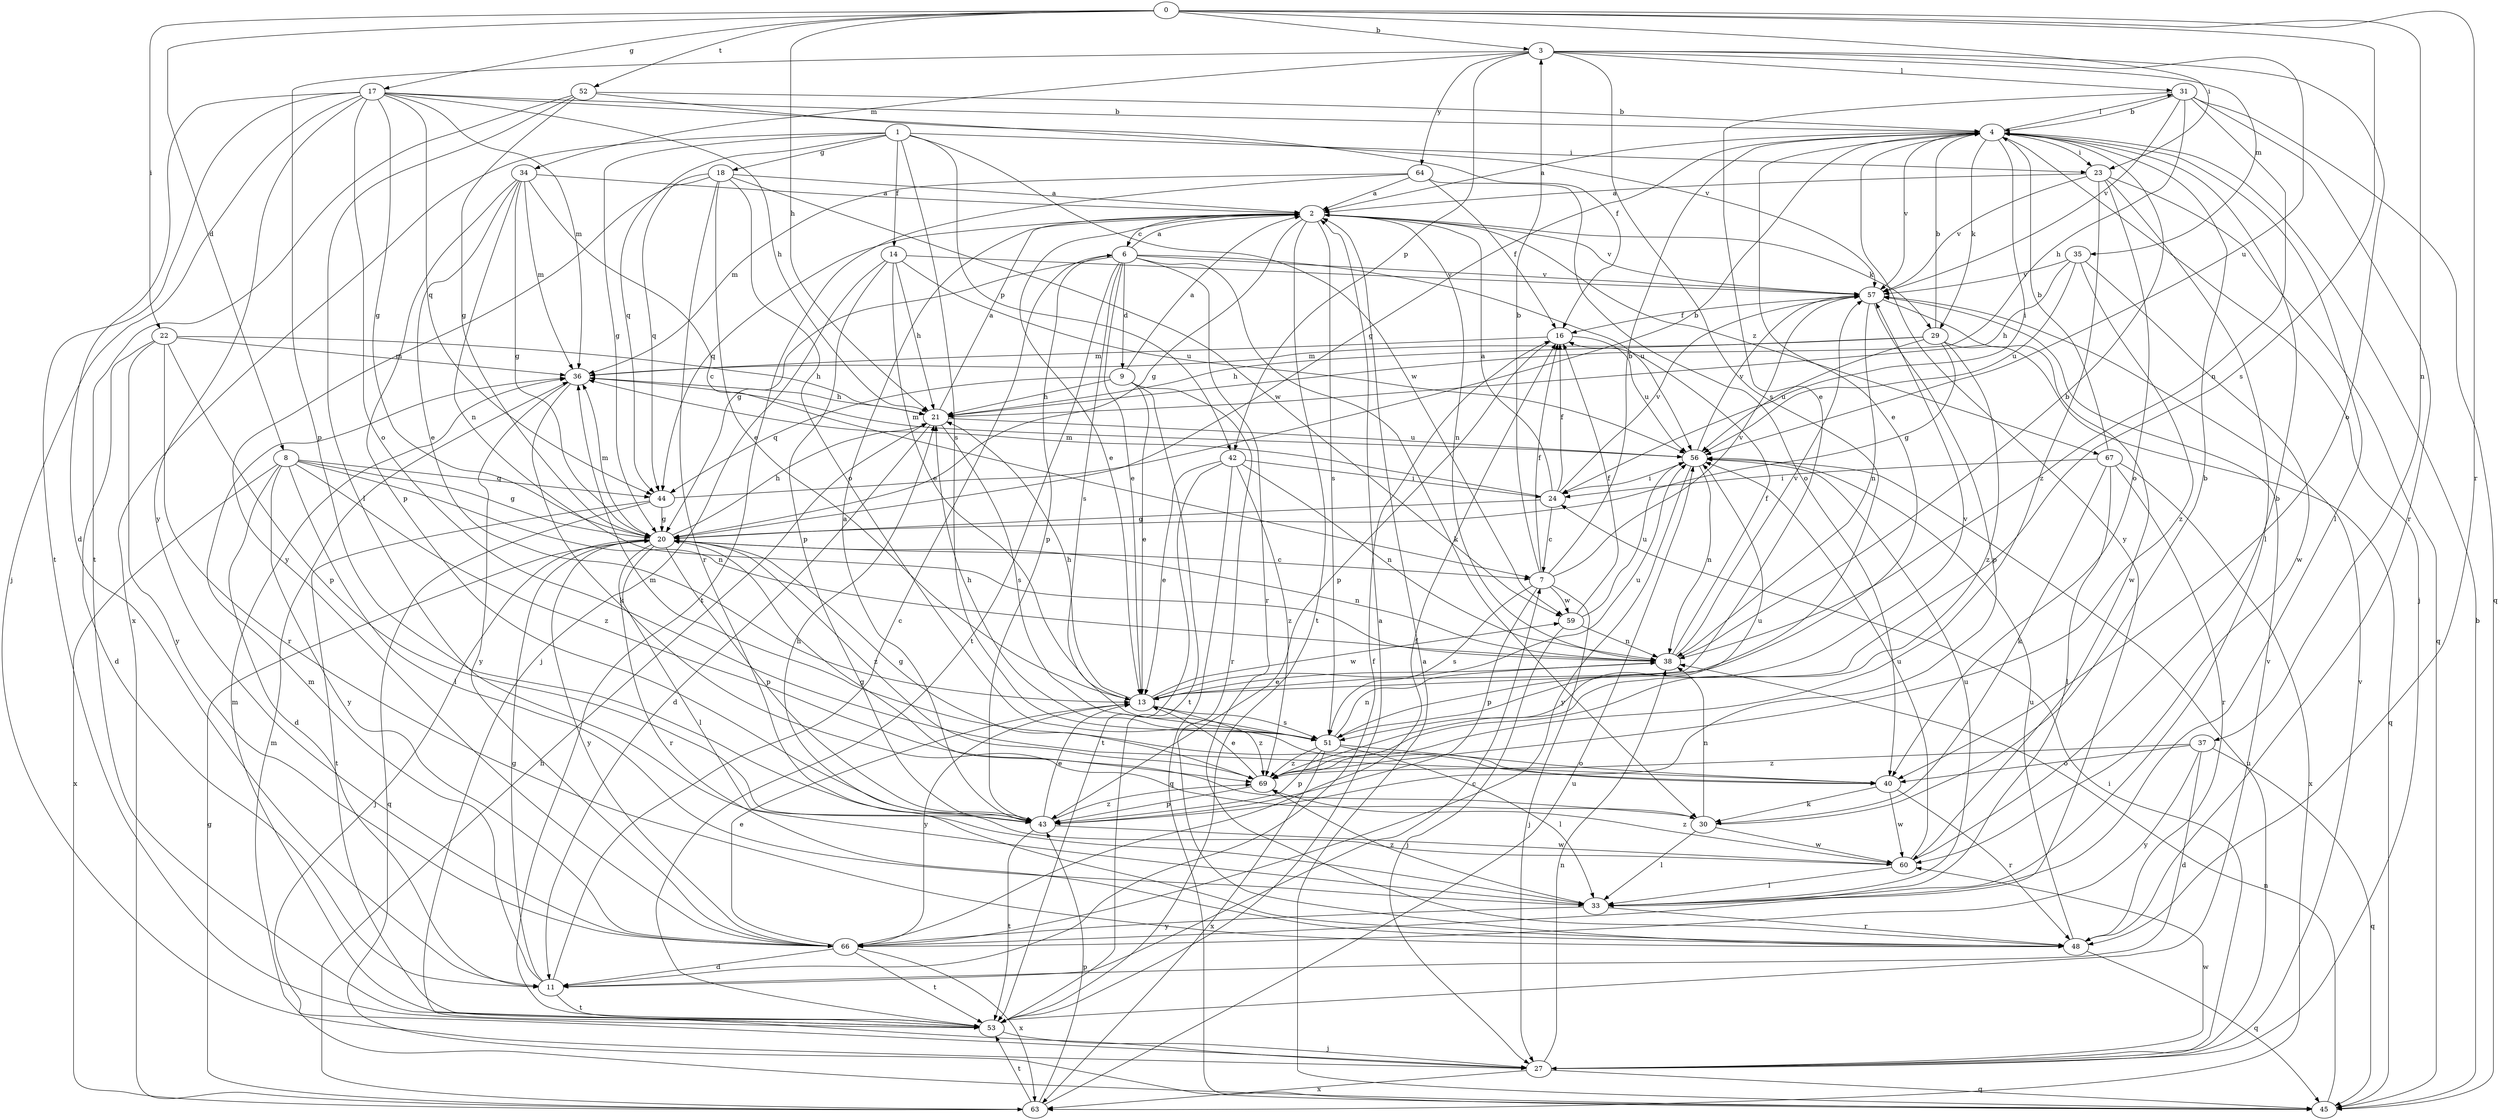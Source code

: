 strict digraph  {
0;
1;
2;
3;
4;
6;
7;
8;
9;
11;
13;
14;
16;
17;
18;
20;
21;
22;
23;
24;
27;
29;
30;
31;
33;
34;
35;
36;
37;
38;
40;
42;
43;
44;
45;
48;
51;
52;
53;
56;
57;
59;
60;
63;
64;
66;
67;
69;
0 -> 3  [label=b];
0 -> 8  [label=d];
0 -> 17  [label=g];
0 -> 21  [label=h];
0 -> 22  [label=i];
0 -> 23  [label=i];
0 -> 37  [label=n];
0 -> 48  [label=r];
0 -> 51  [label=s];
0 -> 52  [label=t];
1 -> 14  [label=f];
1 -> 18  [label=g];
1 -> 20  [label=g];
1 -> 23  [label=i];
1 -> 42  [label=p];
1 -> 44  [label=q];
1 -> 51  [label=s];
1 -> 59  [label=w];
1 -> 63  [label=x];
2 -> 6  [label=c];
2 -> 13  [label=e];
2 -> 20  [label=g];
2 -> 29  [label=k];
2 -> 38  [label=n];
2 -> 44  [label=q];
2 -> 51  [label=s];
2 -> 53  [label=t];
2 -> 57  [label=v];
2 -> 67  [label=z];
3 -> 31  [label=l];
3 -> 34  [label=m];
3 -> 35  [label=m];
3 -> 40  [label=o];
3 -> 42  [label=p];
3 -> 43  [label=p];
3 -> 51  [label=s];
3 -> 56  [label=u];
3 -> 64  [label=y];
4 -> 2  [label=a];
4 -> 13  [label=e];
4 -> 20  [label=g];
4 -> 23  [label=i];
4 -> 24  [label=i];
4 -> 27  [label=j];
4 -> 29  [label=k];
4 -> 31  [label=l];
4 -> 33  [label=l];
4 -> 57  [label=v];
4 -> 66  [label=y];
6 -> 2  [label=a];
6 -> 9  [label=d];
6 -> 13  [label=e];
6 -> 20  [label=g];
6 -> 30  [label=k];
6 -> 43  [label=p];
6 -> 48  [label=r];
6 -> 51  [label=s];
6 -> 53  [label=t];
6 -> 56  [label=u];
6 -> 57  [label=v];
7 -> 3  [label=b];
7 -> 4  [label=b];
7 -> 16  [label=f];
7 -> 27  [label=j];
7 -> 43  [label=p];
7 -> 51  [label=s];
7 -> 57  [label=v];
7 -> 59  [label=w];
8 -> 11  [label=d];
8 -> 20  [label=g];
8 -> 33  [label=l];
8 -> 38  [label=n];
8 -> 44  [label=q];
8 -> 63  [label=x];
8 -> 66  [label=y];
8 -> 69  [label=z];
9 -> 2  [label=a];
9 -> 13  [label=e];
9 -> 21  [label=h];
9 -> 44  [label=q];
9 -> 48  [label=r];
9 -> 53  [label=t];
11 -> 6  [label=c];
11 -> 7  [label=c];
11 -> 16  [label=f];
11 -> 20  [label=g];
11 -> 36  [label=m];
11 -> 53  [label=t];
13 -> 21  [label=h];
13 -> 51  [label=s];
13 -> 56  [label=u];
13 -> 59  [label=w];
13 -> 66  [label=y];
13 -> 69  [label=z];
14 -> 13  [label=e];
14 -> 21  [label=h];
14 -> 27  [label=j];
14 -> 43  [label=p];
14 -> 56  [label=u];
14 -> 57  [label=v];
16 -> 36  [label=m];
16 -> 43  [label=p];
16 -> 56  [label=u];
17 -> 4  [label=b];
17 -> 11  [label=d];
17 -> 20  [label=g];
17 -> 21  [label=h];
17 -> 27  [label=j];
17 -> 36  [label=m];
17 -> 40  [label=o];
17 -> 44  [label=q];
17 -> 53  [label=t];
17 -> 57  [label=v];
17 -> 66  [label=y];
18 -> 2  [label=a];
18 -> 13  [label=e];
18 -> 40  [label=o];
18 -> 44  [label=q];
18 -> 48  [label=r];
18 -> 59  [label=w];
18 -> 66  [label=y];
20 -> 7  [label=c];
20 -> 21  [label=h];
20 -> 27  [label=j];
20 -> 33  [label=l];
20 -> 36  [label=m];
20 -> 38  [label=n];
20 -> 43  [label=p];
20 -> 48  [label=r];
20 -> 66  [label=y];
20 -> 69  [label=z];
21 -> 2  [label=a];
21 -> 11  [label=d];
21 -> 51  [label=s];
21 -> 56  [label=u];
22 -> 11  [label=d];
22 -> 21  [label=h];
22 -> 36  [label=m];
22 -> 43  [label=p];
22 -> 48  [label=r];
22 -> 66  [label=y];
23 -> 2  [label=a];
23 -> 33  [label=l];
23 -> 40  [label=o];
23 -> 45  [label=q];
23 -> 57  [label=v];
23 -> 69  [label=z];
24 -> 2  [label=a];
24 -> 7  [label=c];
24 -> 16  [label=f];
24 -> 20  [label=g];
24 -> 36  [label=m];
24 -> 57  [label=v];
27 -> 24  [label=i];
27 -> 38  [label=n];
27 -> 45  [label=q];
27 -> 56  [label=u];
27 -> 57  [label=v];
27 -> 60  [label=w];
27 -> 63  [label=x];
29 -> 4  [label=b];
29 -> 20  [label=g];
29 -> 21  [label=h];
29 -> 36  [label=m];
29 -> 45  [label=q];
29 -> 56  [label=u];
29 -> 69  [label=z];
30 -> 4  [label=b];
30 -> 20  [label=g];
30 -> 33  [label=l];
30 -> 38  [label=n];
30 -> 60  [label=w];
31 -> 4  [label=b];
31 -> 13  [label=e];
31 -> 21  [label=h];
31 -> 38  [label=n];
31 -> 45  [label=q];
31 -> 48  [label=r];
31 -> 57  [label=v];
33 -> 48  [label=r];
33 -> 56  [label=u];
33 -> 66  [label=y];
33 -> 69  [label=z];
34 -> 2  [label=a];
34 -> 7  [label=c];
34 -> 13  [label=e];
34 -> 20  [label=g];
34 -> 36  [label=m];
34 -> 38  [label=n];
34 -> 43  [label=p];
35 -> 21  [label=h];
35 -> 56  [label=u];
35 -> 57  [label=v];
35 -> 60  [label=w];
35 -> 69  [label=z];
36 -> 21  [label=h];
36 -> 30  [label=k];
36 -> 66  [label=y];
37 -> 11  [label=d];
37 -> 40  [label=o];
37 -> 45  [label=q];
37 -> 66  [label=y];
37 -> 69  [label=z];
38 -> 4  [label=b];
38 -> 13  [label=e];
38 -> 16  [label=f];
38 -> 57  [label=v];
40 -> 30  [label=k];
40 -> 36  [label=m];
40 -> 48  [label=r];
40 -> 60  [label=w];
42 -> 13  [label=e];
42 -> 24  [label=i];
42 -> 38  [label=n];
42 -> 45  [label=q];
42 -> 53  [label=t];
42 -> 69  [label=z];
43 -> 2  [label=a];
43 -> 13  [label=e];
43 -> 53  [label=t];
43 -> 60  [label=w];
43 -> 69  [label=z];
44 -> 4  [label=b];
44 -> 20  [label=g];
44 -> 45  [label=q];
44 -> 53  [label=t];
45 -> 2  [label=a];
45 -> 4  [label=b];
45 -> 36  [label=m];
45 -> 38  [label=n];
48 -> 45  [label=q];
48 -> 56  [label=u];
51 -> 21  [label=h];
51 -> 33  [label=l];
51 -> 38  [label=n];
51 -> 40  [label=o];
51 -> 43  [label=p];
51 -> 57  [label=v];
51 -> 63  [label=x];
51 -> 69  [label=z];
52 -> 4  [label=b];
52 -> 16  [label=f];
52 -> 20  [label=g];
52 -> 33  [label=l];
52 -> 53  [label=t];
53 -> 2  [label=a];
53 -> 27  [label=j];
53 -> 36  [label=m];
53 -> 57  [label=v];
56 -> 24  [label=i];
56 -> 36  [label=m];
56 -> 38  [label=n];
56 -> 57  [label=v];
56 -> 66  [label=y];
57 -> 16  [label=f];
57 -> 38  [label=n];
57 -> 43  [label=p];
57 -> 60  [label=w];
59 -> 16  [label=f];
59 -> 27  [label=j];
59 -> 38  [label=n];
59 -> 56  [label=u];
60 -> 4  [label=b];
60 -> 21  [label=h];
60 -> 33  [label=l];
60 -> 56  [label=u];
60 -> 69  [label=z];
63 -> 20  [label=g];
63 -> 21  [label=h];
63 -> 43  [label=p];
63 -> 53  [label=t];
63 -> 56  [label=u];
64 -> 2  [label=a];
64 -> 16  [label=f];
64 -> 36  [label=m];
64 -> 40  [label=o];
64 -> 53  [label=t];
66 -> 11  [label=d];
66 -> 13  [label=e];
66 -> 16  [label=f];
66 -> 53  [label=t];
66 -> 63  [label=x];
67 -> 4  [label=b];
67 -> 24  [label=i];
67 -> 30  [label=k];
67 -> 33  [label=l];
67 -> 48  [label=r];
67 -> 63  [label=x];
69 -> 13  [label=e];
69 -> 20  [label=g];
69 -> 43  [label=p];
69 -> 56  [label=u];
}
